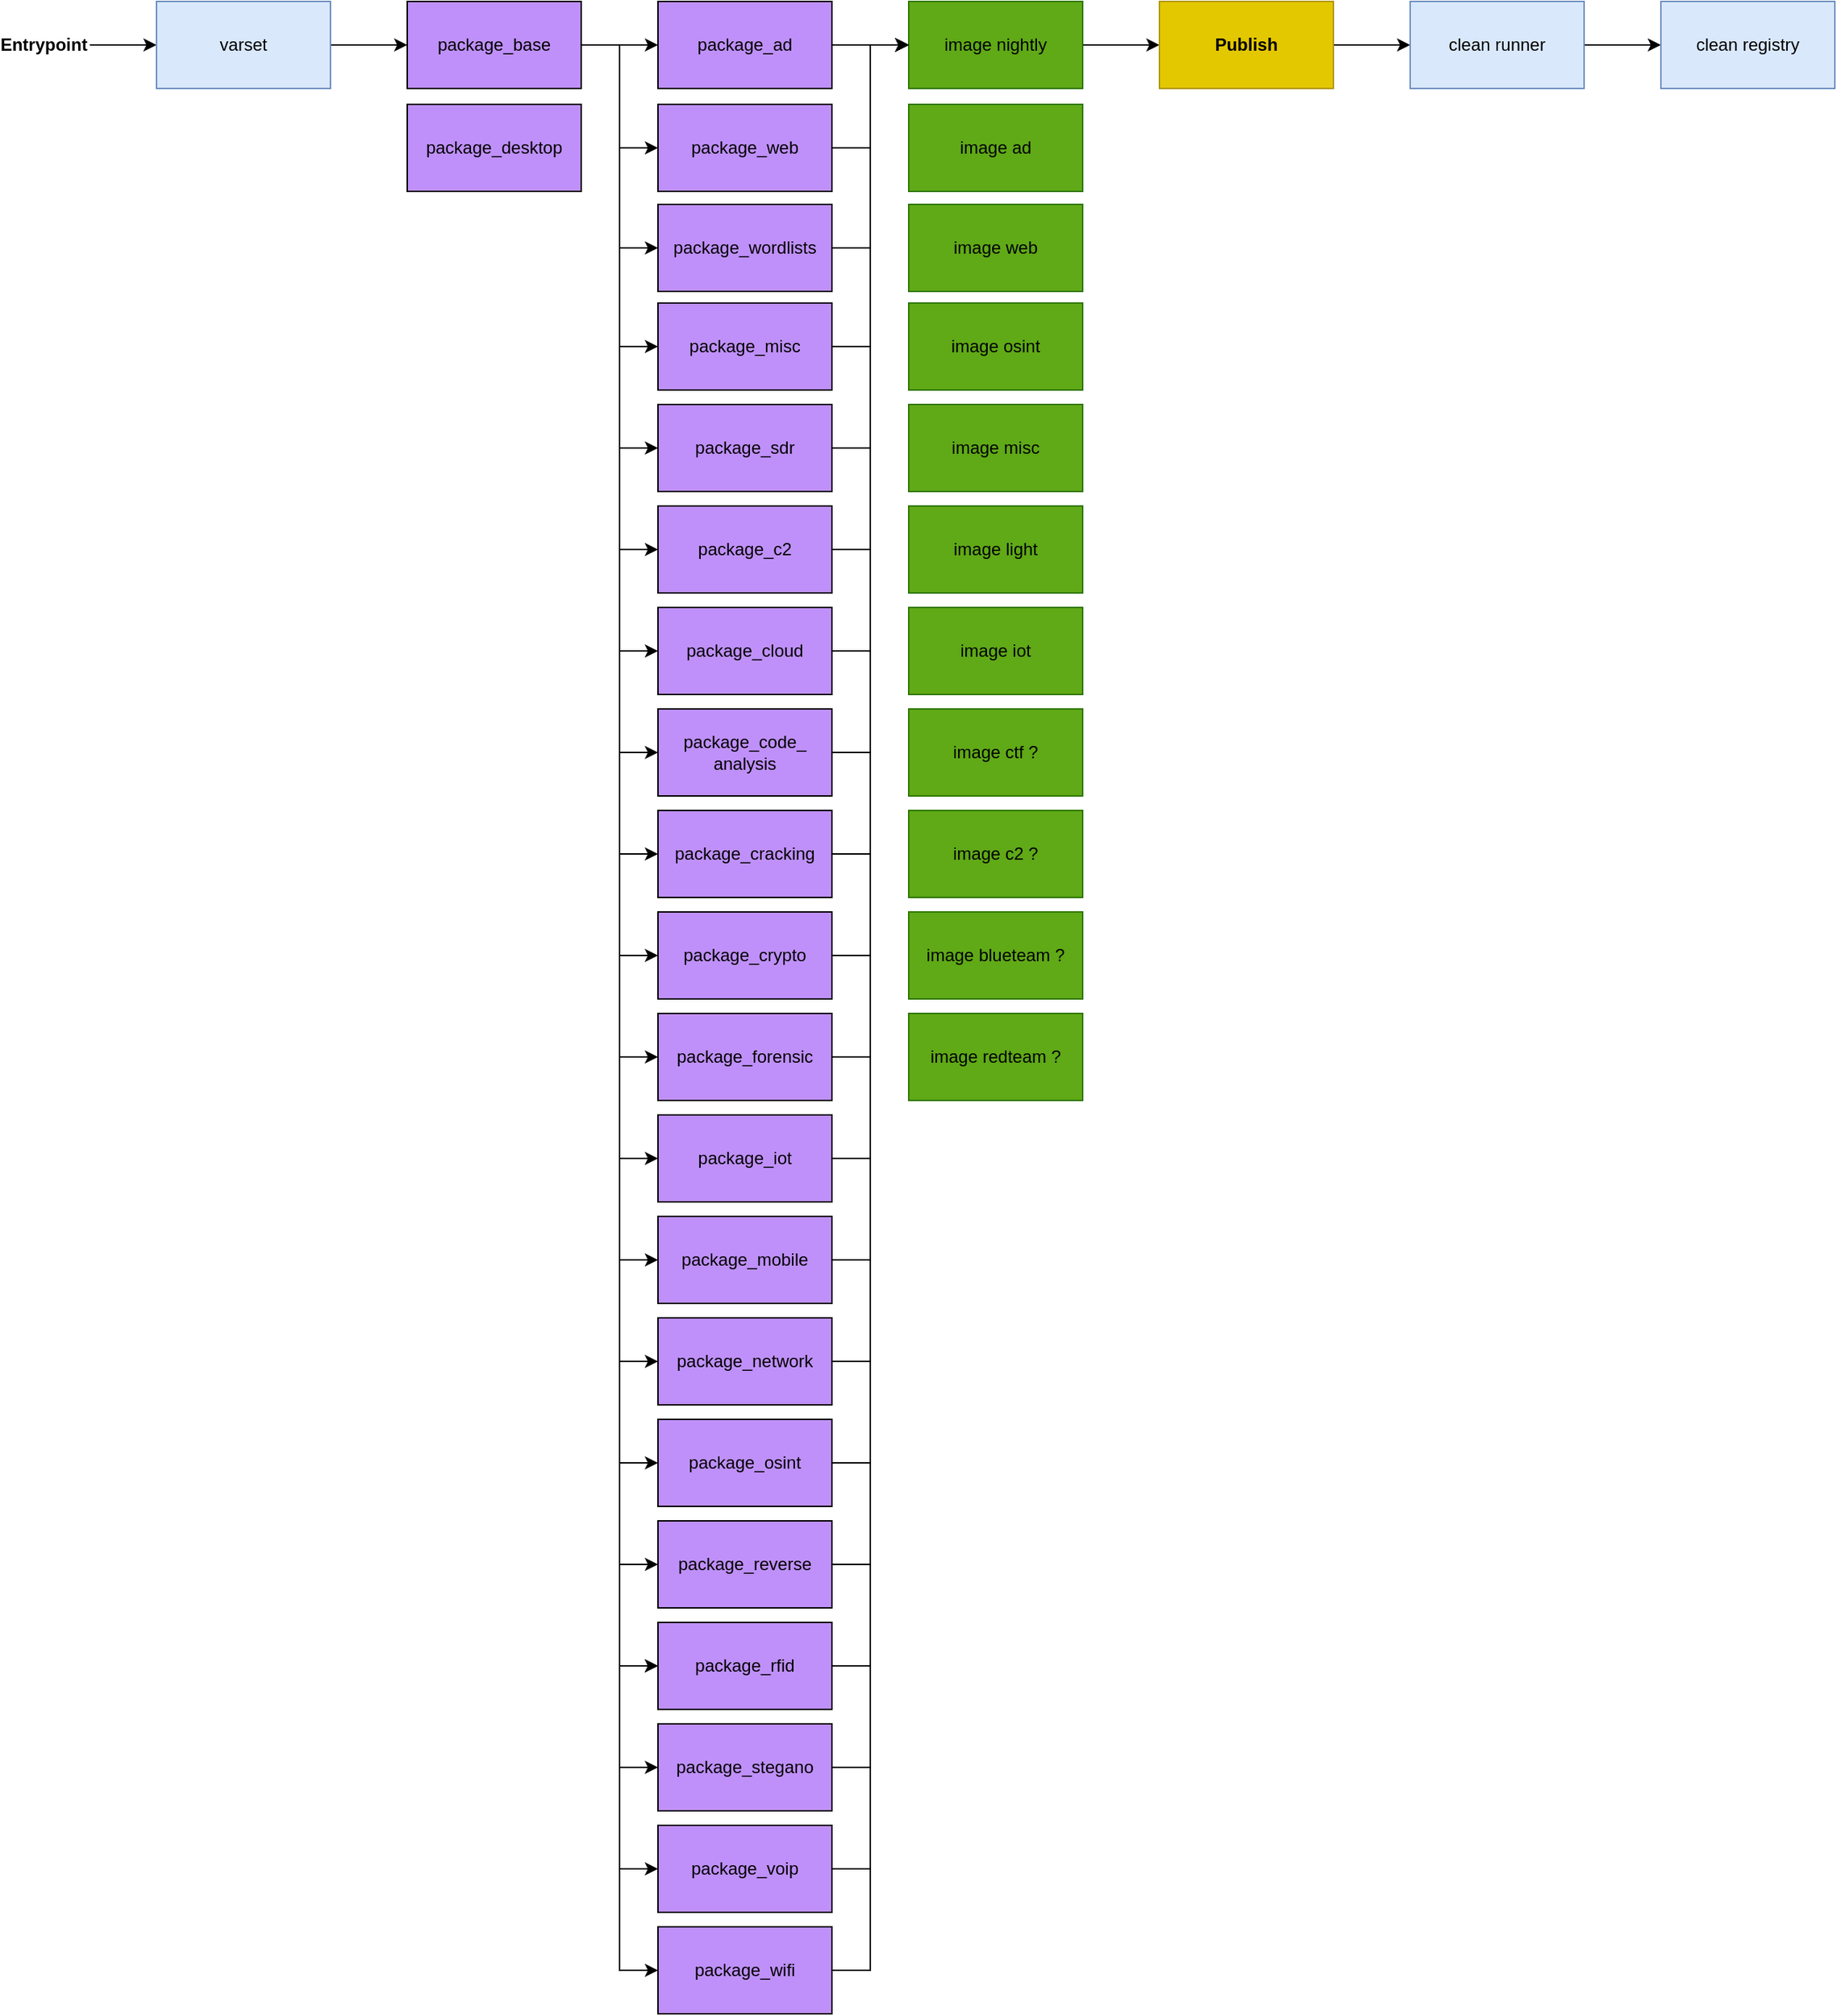 <mxfile version="21.6.8" type="device">
  <diagram name="Page-1" id="ozOx2F8v2EBx9xvmK3VO">
    <mxGraphModel dx="853" dy="584" grid="0" gridSize="10" guides="1" tooltips="1" connect="1" arrows="1" fold="1" page="1" pageScale="1" pageWidth="1500" pageHeight="2000" background="#ffffff" math="0" shadow="0">
      <root>
        <mxCell id="0" />
        <mxCell id="1" parent="0" />
        <mxCell id="JVs68L4AWtUdX1RaI6RC-70" style="edgeStyle=orthogonalEdgeStyle;rounded=0;orthogonalLoop=1;jettySize=auto;html=1;exitX=1;exitY=0.5;exitDx=0;exitDy=0;entryX=0;entryY=0.5;entryDx=0;entryDy=0;strokeColor=#000000;" edge="1" parent="1" source="JVs68L4AWtUdX1RaI6RC-1" target="JVs68L4AWtUdX1RaI6RC-3">
          <mxGeometry relative="1" as="geometry" />
        </mxCell>
        <mxCell id="JVs68L4AWtUdX1RaI6RC-1" value="&lt;font color=&quot;#000000&quot;&gt;&lt;b&gt;Entrypoint&lt;/b&gt;&amp;nbsp;&lt;/font&gt;" style="text;html=1;align=center;verticalAlign=middle;whiteSpace=wrap;rounded=0;" vertex="1" parent="1">
          <mxGeometry x="21" y="118" width="60" height="30" as="geometry" />
        </mxCell>
        <mxCell id="JVs68L4AWtUdX1RaI6RC-11" style="edgeStyle=orthogonalEdgeStyle;rounded=0;orthogonalLoop=1;jettySize=auto;html=1;exitX=1;exitY=0.5;exitDx=0;exitDy=0;strokeColor=#000000;" edge="1" parent="1" source="JVs68L4AWtUdX1RaI6RC-3" target="JVs68L4AWtUdX1RaI6RC-5">
          <mxGeometry relative="1" as="geometry" />
        </mxCell>
        <mxCell id="JVs68L4AWtUdX1RaI6RC-3" value="&lt;font color=&quot;#000000&quot;&gt;varset&lt;/font&gt;" style="rounded=0;whiteSpace=wrap;html=1;fillColor=#dae8fc;strokeColor=#6c8ebf;" vertex="1" parent="1">
          <mxGeometry x="127" y="103" width="120" height="60" as="geometry" />
        </mxCell>
        <mxCell id="JVs68L4AWtUdX1RaI6RC-14" style="edgeStyle=orthogonalEdgeStyle;rounded=0;orthogonalLoop=1;jettySize=auto;html=1;exitX=1;exitY=0.5;exitDx=0;exitDy=0;strokeColor=#000000;" edge="1" parent="1" source="JVs68L4AWtUdX1RaI6RC-5" target="JVs68L4AWtUdX1RaI6RC-6">
          <mxGeometry relative="1" as="geometry" />
        </mxCell>
        <mxCell id="JVs68L4AWtUdX1RaI6RC-15" style="edgeStyle=orthogonalEdgeStyle;rounded=0;orthogonalLoop=1;jettySize=auto;html=1;exitX=1;exitY=0.5;exitDx=0;exitDy=0;entryX=0;entryY=0.5;entryDx=0;entryDy=0;strokeColor=#000000;" edge="1" parent="1" source="JVs68L4AWtUdX1RaI6RC-5" target="JVs68L4AWtUdX1RaI6RC-7">
          <mxGeometry relative="1" as="geometry" />
        </mxCell>
        <mxCell id="JVs68L4AWtUdX1RaI6RC-16" style="edgeStyle=orthogonalEdgeStyle;rounded=0;orthogonalLoop=1;jettySize=auto;html=1;exitX=1;exitY=0.5;exitDx=0;exitDy=0;entryX=0;entryY=0.5;entryDx=0;entryDy=0;strokeColor=#000000;" edge="1" parent="1" source="JVs68L4AWtUdX1RaI6RC-5" target="JVs68L4AWtUdX1RaI6RC-9">
          <mxGeometry relative="1" as="geometry" />
        </mxCell>
        <mxCell id="JVs68L4AWtUdX1RaI6RC-17" style="edgeStyle=orthogonalEdgeStyle;rounded=0;orthogonalLoop=1;jettySize=auto;html=1;exitX=1;exitY=0.5;exitDx=0;exitDy=0;entryX=0;entryY=0.5;entryDx=0;entryDy=0;strokeColor=#000000;" edge="1" parent="1" source="JVs68L4AWtUdX1RaI6RC-5" target="JVs68L4AWtUdX1RaI6RC-8">
          <mxGeometry relative="1" as="geometry" />
        </mxCell>
        <mxCell id="JVs68L4AWtUdX1RaI6RC-18" style="edgeStyle=orthogonalEdgeStyle;rounded=0;orthogonalLoop=1;jettySize=auto;html=1;exitX=1;exitY=0.5;exitDx=0;exitDy=0;entryX=0;entryY=0.5;entryDx=0;entryDy=0;strokeColor=#000000;" edge="1" parent="1" source="JVs68L4AWtUdX1RaI6RC-5" target="JVs68L4AWtUdX1RaI6RC-10">
          <mxGeometry relative="1" as="geometry" />
        </mxCell>
        <mxCell id="JVs68L4AWtUdX1RaI6RC-45" style="edgeStyle=orthogonalEdgeStyle;rounded=0;orthogonalLoop=1;jettySize=auto;html=1;exitX=1;exitY=0.5;exitDx=0;exitDy=0;entryX=0;entryY=0.5;entryDx=0;entryDy=0;strokeColor=#000000;" edge="1" parent="1" source="JVs68L4AWtUdX1RaI6RC-5" target="JVs68L4AWtUdX1RaI6RC-34">
          <mxGeometry relative="1" as="geometry" />
        </mxCell>
        <mxCell id="JVs68L4AWtUdX1RaI6RC-46" style="edgeStyle=orthogonalEdgeStyle;rounded=0;orthogonalLoop=1;jettySize=auto;html=1;exitX=1;exitY=0.5;exitDx=0;exitDy=0;entryX=0;entryY=0.5;entryDx=0;entryDy=0;strokeColor=#000000;" edge="1" parent="1" source="JVs68L4AWtUdX1RaI6RC-5" target="JVs68L4AWtUdX1RaI6RC-36">
          <mxGeometry relative="1" as="geometry" />
        </mxCell>
        <mxCell id="JVs68L4AWtUdX1RaI6RC-47" style="edgeStyle=orthogonalEdgeStyle;rounded=0;orthogonalLoop=1;jettySize=auto;html=1;exitX=1;exitY=0.5;exitDx=0;exitDy=0;entryX=0;entryY=0.5;entryDx=0;entryDy=0;strokeColor=#000000;" edge="1" parent="1" source="JVs68L4AWtUdX1RaI6RC-5" target="JVs68L4AWtUdX1RaI6RC-37">
          <mxGeometry relative="1" as="geometry" />
        </mxCell>
        <mxCell id="JVs68L4AWtUdX1RaI6RC-48" style="edgeStyle=orthogonalEdgeStyle;rounded=0;orthogonalLoop=1;jettySize=auto;html=1;exitX=1;exitY=0.5;exitDx=0;exitDy=0;entryX=0;entryY=0.5;entryDx=0;entryDy=0;strokeColor=#000000;" edge="1" parent="1" source="JVs68L4AWtUdX1RaI6RC-5" target="JVs68L4AWtUdX1RaI6RC-38">
          <mxGeometry relative="1" as="geometry" />
        </mxCell>
        <mxCell id="JVs68L4AWtUdX1RaI6RC-49" style="edgeStyle=orthogonalEdgeStyle;rounded=0;orthogonalLoop=1;jettySize=auto;html=1;exitX=1;exitY=0.5;exitDx=0;exitDy=0;entryX=0;entryY=0.5;entryDx=0;entryDy=0;strokeColor=#000000;" edge="1" parent="1" source="JVs68L4AWtUdX1RaI6RC-5" target="JVs68L4AWtUdX1RaI6RC-39">
          <mxGeometry relative="1" as="geometry" />
        </mxCell>
        <mxCell id="JVs68L4AWtUdX1RaI6RC-51" style="edgeStyle=orthogonalEdgeStyle;rounded=0;orthogonalLoop=1;jettySize=auto;html=1;exitX=1;exitY=0.5;exitDx=0;exitDy=0;entryX=0;entryY=0.5;entryDx=0;entryDy=0;strokeColor=#000000;" edge="1" parent="1" source="JVs68L4AWtUdX1RaI6RC-5" target="JVs68L4AWtUdX1RaI6RC-41">
          <mxGeometry relative="1" as="geometry" />
        </mxCell>
        <mxCell id="JVs68L4AWtUdX1RaI6RC-52" style="edgeStyle=orthogonalEdgeStyle;rounded=0;orthogonalLoop=1;jettySize=auto;html=1;exitX=1;exitY=0.5;exitDx=0;exitDy=0;entryX=0;entryY=0.5;entryDx=0;entryDy=0;strokeColor=#000000;" edge="1" parent="1" source="JVs68L4AWtUdX1RaI6RC-5" target="JVs68L4AWtUdX1RaI6RC-42">
          <mxGeometry relative="1" as="geometry" />
        </mxCell>
        <mxCell id="JVs68L4AWtUdX1RaI6RC-53" style="edgeStyle=orthogonalEdgeStyle;rounded=0;orthogonalLoop=1;jettySize=auto;html=1;exitX=1;exitY=0.5;exitDx=0;exitDy=0;entryX=0;entryY=0.5;entryDx=0;entryDy=0;strokeColor=#000000;" edge="1" parent="1" source="JVs68L4AWtUdX1RaI6RC-5" target="JVs68L4AWtUdX1RaI6RC-43">
          <mxGeometry relative="1" as="geometry" />
        </mxCell>
        <mxCell id="JVs68L4AWtUdX1RaI6RC-54" style="edgeStyle=orthogonalEdgeStyle;rounded=0;orthogonalLoop=1;jettySize=auto;html=1;exitX=1;exitY=0.5;exitDx=0;exitDy=0;entryX=0;entryY=0.5;entryDx=0;entryDy=0;strokeColor=#000000;" edge="1" parent="1" source="JVs68L4AWtUdX1RaI6RC-5" target="JVs68L4AWtUdX1RaI6RC-44">
          <mxGeometry relative="1" as="geometry" />
        </mxCell>
        <mxCell id="JVs68L4AWtUdX1RaI6RC-62" style="edgeStyle=orthogonalEdgeStyle;rounded=0;orthogonalLoop=1;jettySize=auto;html=1;exitX=1;exitY=0.5;exitDx=0;exitDy=0;entryX=0;entryY=0.5;entryDx=0;entryDy=0;strokeColor=#000000;" edge="1" parent="1" source="JVs68L4AWtUdX1RaI6RC-5" target="JVs68L4AWtUdX1RaI6RC-55">
          <mxGeometry relative="1" as="geometry" />
        </mxCell>
        <mxCell id="JVs68L4AWtUdX1RaI6RC-63" style="edgeStyle=orthogonalEdgeStyle;rounded=0;orthogonalLoop=1;jettySize=auto;html=1;exitX=1;exitY=0.5;exitDx=0;exitDy=0;entryX=0;entryY=0.5;entryDx=0;entryDy=0;strokeColor=#000000;" edge="1" parent="1" source="JVs68L4AWtUdX1RaI6RC-5" target="JVs68L4AWtUdX1RaI6RC-56">
          <mxGeometry relative="1" as="geometry" />
        </mxCell>
        <mxCell id="JVs68L4AWtUdX1RaI6RC-64" style="edgeStyle=orthogonalEdgeStyle;rounded=0;orthogonalLoop=1;jettySize=auto;html=1;exitX=1;exitY=0.5;exitDx=0;exitDy=0;entryX=0;entryY=0.5;entryDx=0;entryDy=0;" edge="1" parent="1" source="JVs68L4AWtUdX1RaI6RC-5" target="JVs68L4AWtUdX1RaI6RC-57">
          <mxGeometry relative="1" as="geometry" />
        </mxCell>
        <mxCell id="JVs68L4AWtUdX1RaI6RC-65" style="edgeStyle=orthogonalEdgeStyle;rounded=0;orthogonalLoop=1;jettySize=auto;html=1;exitX=1;exitY=0.5;exitDx=0;exitDy=0;entryX=0;entryY=0.5;entryDx=0;entryDy=0;strokeColor=#000000;" edge="1" parent="1" source="JVs68L4AWtUdX1RaI6RC-5" target="JVs68L4AWtUdX1RaI6RC-57">
          <mxGeometry relative="1" as="geometry" />
        </mxCell>
        <mxCell id="JVs68L4AWtUdX1RaI6RC-66" style="edgeStyle=orthogonalEdgeStyle;rounded=0;orthogonalLoop=1;jettySize=auto;html=1;exitX=1;exitY=0.5;exitDx=0;exitDy=0;entryX=0;entryY=0.5;entryDx=0;entryDy=0;strokeColor=#000000;" edge="1" parent="1" source="JVs68L4AWtUdX1RaI6RC-5" target="JVs68L4AWtUdX1RaI6RC-58">
          <mxGeometry relative="1" as="geometry" />
        </mxCell>
        <mxCell id="JVs68L4AWtUdX1RaI6RC-67" style="edgeStyle=orthogonalEdgeStyle;rounded=0;orthogonalLoop=1;jettySize=auto;html=1;exitX=1;exitY=0.5;exitDx=0;exitDy=0;entryX=0;entryY=0.5;entryDx=0;entryDy=0;strokeColor=#000000;" edge="1" parent="1" source="JVs68L4AWtUdX1RaI6RC-5" target="JVs68L4AWtUdX1RaI6RC-60">
          <mxGeometry relative="1" as="geometry" />
        </mxCell>
        <mxCell id="JVs68L4AWtUdX1RaI6RC-68" style="edgeStyle=orthogonalEdgeStyle;rounded=0;orthogonalLoop=1;jettySize=auto;html=1;exitX=1;exitY=0.5;exitDx=0;exitDy=0;entryX=0;entryY=0.5;entryDx=0;entryDy=0;strokeColor=#000000;" edge="1" parent="1" source="JVs68L4AWtUdX1RaI6RC-5" target="JVs68L4AWtUdX1RaI6RC-59">
          <mxGeometry relative="1" as="geometry" />
        </mxCell>
        <mxCell id="JVs68L4AWtUdX1RaI6RC-5" value="&lt;font color=&quot;#000000&quot;&gt;package_base&lt;/font&gt;" style="rounded=0;whiteSpace=wrap;html=1;fillColor=#BF90F9;strokeColor=#000000;" vertex="1" parent="1">
          <mxGeometry x="300" y="103" width="120" height="60" as="geometry" />
        </mxCell>
        <mxCell id="JVs68L4AWtUdX1RaI6RC-27" style="edgeStyle=orthogonalEdgeStyle;rounded=0;orthogonalLoop=1;jettySize=auto;html=1;exitX=1;exitY=0.5;exitDx=0;exitDy=0;entryX=0;entryY=0.5;entryDx=0;entryDy=0;strokeColor=#000000;" edge="1" parent="1" source="JVs68L4AWtUdX1RaI6RC-6" target="JVs68L4AWtUdX1RaI6RC-19">
          <mxGeometry relative="1" as="geometry" />
        </mxCell>
        <mxCell id="JVs68L4AWtUdX1RaI6RC-6" value="&lt;font color=&quot;#000000&quot;&gt;package_ad&lt;/font&gt;" style="rounded=0;whiteSpace=wrap;html=1;fillColor=#BF90F9;strokeColor=#000000;" vertex="1" parent="1">
          <mxGeometry x="473" y="103" width="120" height="60" as="geometry" />
        </mxCell>
        <mxCell id="JVs68L4AWtUdX1RaI6RC-29" style="edgeStyle=orthogonalEdgeStyle;rounded=0;orthogonalLoop=1;jettySize=auto;html=1;exitX=1;exitY=0.5;exitDx=0;exitDy=0;entryX=0;entryY=0.5;entryDx=0;entryDy=0;strokeColor=#000000;" edge="1" parent="1" source="JVs68L4AWtUdX1RaI6RC-7" target="JVs68L4AWtUdX1RaI6RC-19">
          <mxGeometry relative="1" as="geometry" />
        </mxCell>
        <mxCell id="JVs68L4AWtUdX1RaI6RC-7" value="&lt;font color=&quot;#000000&quot;&gt;package_web&lt;br&gt;&lt;/font&gt;" style="rounded=0;whiteSpace=wrap;html=1;fillColor=#BF90F9;strokeColor=#000000;" vertex="1" parent="1">
          <mxGeometry x="473" y="174" width="120" height="60" as="geometry" />
        </mxCell>
        <mxCell id="JVs68L4AWtUdX1RaI6RC-32" style="edgeStyle=orthogonalEdgeStyle;rounded=0;orthogonalLoop=1;jettySize=auto;html=1;exitX=1;exitY=0.5;exitDx=0;exitDy=0;entryX=0;entryY=0.5;entryDx=0;entryDy=0;strokeColor=#000000;" edge="1" parent="1" source="JVs68L4AWtUdX1RaI6RC-8" target="JVs68L4AWtUdX1RaI6RC-19">
          <mxGeometry relative="1" as="geometry" />
        </mxCell>
        <mxCell id="JVs68L4AWtUdX1RaI6RC-8" value="&lt;font color=&quot;#000000&quot;&gt;package_misc&lt;br&gt;&lt;/font&gt;" style="rounded=0;whiteSpace=wrap;html=1;fillColor=#BF90F9;strokeColor=#000000;" vertex="1" parent="1">
          <mxGeometry x="473" y="311" width="120" height="60" as="geometry" />
        </mxCell>
        <mxCell id="JVs68L4AWtUdX1RaI6RC-31" style="edgeStyle=orthogonalEdgeStyle;rounded=0;orthogonalLoop=1;jettySize=auto;html=1;exitX=1;exitY=0.5;exitDx=0;exitDy=0;entryX=0;entryY=0.5;entryDx=0;entryDy=0;strokeColor=#000000;" edge="1" parent="1" source="JVs68L4AWtUdX1RaI6RC-9" target="JVs68L4AWtUdX1RaI6RC-19">
          <mxGeometry relative="1" as="geometry" />
        </mxCell>
        <mxCell id="JVs68L4AWtUdX1RaI6RC-9" value="&lt;font color=&quot;#000000&quot;&gt;package_wordlists&lt;br&gt;&lt;/font&gt;" style="rounded=0;whiteSpace=wrap;html=1;fillColor=#BF90F9;strokeColor=#000000;" vertex="1" parent="1">
          <mxGeometry x="473" y="243" width="120" height="60" as="geometry" />
        </mxCell>
        <mxCell id="JVs68L4AWtUdX1RaI6RC-33" style="edgeStyle=orthogonalEdgeStyle;rounded=0;orthogonalLoop=1;jettySize=auto;html=1;exitX=1;exitY=0.5;exitDx=0;exitDy=0;entryX=0;entryY=0.5;entryDx=0;entryDy=0;strokeColor=#000000;" edge="1" parent="1" source="JVs68L4AWtUdX1RaI6RC-10" target="JVs68L4AWtUdX1RaI6RC-19">
          <mxGeometry relative="1" as="geometry" />
        </mxCell>
        <mxCell id="JVs68L4AWtUdX1RaI6RC-10" value="&lt;font color=&quot;#000000&quot;&gt;package_sdr&lt;br&gt;&lt;/font&gt;" style="rounded=0;whiteSpace=wrap;html=1;fillColor=#BF90F9;strokeColor=#000000;" vertex="1" parent="1">
          <mxGeometry x="473" y="381" width="120" height="60" as="geometry" />
        </mxCell>
        <mxCell id="JVs68L4AWtUdX1RaI6RC-104" style="edgeStyle=orthogonalEdgeStyle;rounded=0;orthogonalLoop=1;jettySize=auto;html=1;exitX=1;exitY=0.5;exitDx=0;exitDy=0;entryX=0;entryY=0.5;entryDx=0;entryDy=0;strokeColor=#000000;" edge="1" parent="1" source="JVs68L4AWtUdX1RaI6RC-19" target="JVs68L4AWtUdX1RaI6RC-100">
          <mxGeometry relative="1" as="geometry" />
        </mxCell>
        <mxCell id="JVs68L4AWtUdX1RaI6RC-19" value="&lt;font color=&quot;#000000&quot;&gt;image nightly&lt;/font&gt;" style="rounded=0;whiteSpace=wrap;html=1;fillColor=#60a917;strokeColor=#2D7600;fontColor=#ffffff;" vertex="1" parent="1">
          <mxGeometry x="646" y="103" width="120" height="60" as="geometry" />
        </mxCell>
        <mxCell id="JVs68L4AWtUdX1RaI6RC-20" value="&lt;font color=&quot;#000000&quot;&gt;image ad&lt;/font&gt;" style="rounded=0;whiteSpace=wrap;html=1;fillColor=#60a917;strokeColor=#2D7600;fontColor=#ffffff;" vertex="1" parent="1">
          <mxGeometry x="646" y="174" width="120" height="60" as="geometry" />
        </mxCell>
        <mxCell id="JVs68L4AWtUdX1RaI6RC-21" value="&lt;font color=&quot;#000000&quot;&gt;image web&lt;/font&gt;" style="rounded=0;whiteSpace=wrap;html=1;fillColor=#60a917;strokeColor=#2D7600;fontColor=#ffffff;" vertex="1" parent="1">
          <mxGeometry x="646" y="243" width="120" height="60" as="geometry" />
        </mxCell>
        <mxCell id="JVs68L4AWtUdX1RaI6RC-22" value="&lt;font color=&quot;#000000&quot;&gt;image osint&lt;/font&gt;" style="rounded=0;whiteSpace=wrap;html=1;fillColor=#60a917;strokeColor=#2D7600;fontColor=#ffffff;" vertex="1" parent="1">
          <mxGeometry x="646" y="311" width="120" height="60" as="geometry" />
        </mxCell>
        <mxCell id="JVs68L4AWtUdX1RaI6RC-23" value="&lt;font color=&quot;#000000&quot;&gt;image misc&lt;/font&gt;" style="rounded=0;whiteSpace=wrap;html=1;fillColor=#60a917;strokeColor=#2D7600;fontColor=#ffffff;" vertex="1" parent="1">
          <mxGeometry x="646" y="381" width="120" height="60" as="geometry" />
        </mxCell>
        <mxCell id="JVs68L4AWtUdX1RaI6RC-24" value="&lt;font color=&quot;#000000&quot;&gt;image light&lt;/font&gt;" style="rounded=0;whiteSpace=wrap;html=1;fillColor=#60a917;strokeColor=#2D7600;fontColor=#ffffff;" vertex="1" parent="1">
          <mxGeometry x="646" y="451" width="120" height="60" as="geometry" />
        </mxCell>
        <mxCell id="JVs68L4AWtUdX1RaI6RC-25" value="&lt;font color=&quot;#000000&quot;&gt;image iot&lt;/font&gt;" style="rounded=0;whiteSpace=wrap;html=1;fillColor=#60a917;strokeColor=#2D7600;fontColor=#ffffff;" vertex="1" parent="1">
          <mxGeometry x="646" y="521" width="120" height="60" as="geometry" />
        </mxCell>
        <mxCell id="JVs68L4AWtUdX1RaI6RC-74" style="edgeStyle=orthogonalEdgeStyle;rounded=0;orthogonalLoop=1;jettySize=auto;html=1;exitX=1;exitY=0.5;exitDx=0;exitDy=0;entryX=0;entryY=0.5;entryDx=0;entryDy=0;strokeColor=#000000;" edge="1" parent="1" source="JVs68L4AWtUdX1RaI6RC-34" target="JVs68L4AWtUdX1RaI6RC-19">
          <mxGeometry relative="1" as="geometry" />
        </mxCell>
        <mxCell id="JVs68L4AWtUdX1RaI6RC-34" value="&lt;font color=&quot;#000000&quot;&gt;package_c2&lt;br&gt;&lt;/font&gt;" style="rounded=0;whiteSpace=wrap;html=1;fillColor=#BF90F9;strokeColor=#000000;" vertex="1" parent="1">
          <mxGeometry x="473" y="451" width="120" height="60" as="geometry" />
        </mxCell>
        <mxCell id="JVs68L4AWtUdX1RaI6RC-75" style="edgeStyle=orthogonalEdgeStyle;rounded=0;orthogonalLoop=1;jettySize=auto;html=1;exitX=1;exitY=0.5;exitDx=0;exitDy=0;entryX=0;entryY=0.5;entryDx=0;entryDy=0;strokeColor=#000000;" edge="1" parent="1" source="JVs68L4AWtUdX1RaI6RC-36" target="JVs68L4AWtUdX1RaI6RC-19">
          <mxGeometry relative="1" as="geometry" />
        </mxCell>
        <mxCell id="JVs68L4AWtUdX1RaI6RC-36" value="&lt;font color=&quot;#000000&quot;&gt;package_cloud&lt;br&gt;&lt;/font&gt;" style="rounded=0;whiteSpace=wrap;html=1;fillColor=#BF90F9;strokeColor=#000000;" vertex="1" parent="1">
          <mxGeometry x="473" y="521" width="120" height="60" as="geometry" />
        </mxCell>
        <mxCell id="JVs68L4AWtUdX1RaI6RC-77" style="edgeStyle=orthogonalEdgeStyle;rounded=0;orthogonalLoop=1;jettySize=auto;html=1;exitX=1;exitY=0.5;exitDx=0;exitDy=0;entryX=0;entryY=0.5;entryDx=0;entryDy=0;strokeColor=#000000;" edge="1" parent="1" source="JVs68L4AWtUdX1RaI6RC-37" target="JVs68L4AWtUdX1RaI6RC-19">
          <mxGeometry relative="1" as="geometry" />
        </mxCell>
        <mxCell id="JVs68L4AWtUdX1RaI6RC-37" value="&lt;font color=&quot;#000000&quot;&gt;package_code_&lt;br&gt;analysis&lt;br&gt;&lt;/font&gt;" style="rounded=0;whiteSpace=wrap;html=1;fillColor=#BF90F9;strokeColor=#000000;" vertex="1" parent="1">
          <mxGeometry x="473" y="591" width="120" height="60" as="geometry" />
        </mxCell>
        <mxCell id="JVs68L4AWtUdX1RaI6RC-79" style="edgeStyle=orthogonalEdgeStyle;rounded=0;orthogonalLoop=1;jettySize=auto;html=1;exitX=1;exitY=0.5;exitDx=0;exitDy=0;entryX=0;entryY=0.5;entryDx=0;entryDy=0;strokeColor=#000000;" edge="1" parent="1" source="JVs68L4AWtUdX1RaI6RC-38" target="JVs68L4AWtUdX1RaI6RC-19">
          <mxGeometry relative="1" as="geometry" />
        </mxCell>
        <mxCell id="JVs68L4AWtUdX1RaI6RC-38" value="&lt;font color=&quot;#000000&quot;&gt;package_cracking&lt;br&gt;&lt;/font&gt;" style="rounded=0;whiteSpace=wrap;html=1;fillColor=#BF90F9;strokeColor=#000000;" vertex="1" parent="1">
          <mxGeometry x="473" y="661" width="120" height="60" as="geometry" />
        </mxCell>
        <mxCell id="JVs68L4AWtUdX1RaI6RC-81" style="edgeStyle=orthogonalEdgeStyle;rounded=0;orthogonalLoop=1;jettySize=auto;html=1;exitX=1;exitY=0.5;exitDx=0;exitDy=0;entryX=0;entryY=0.5;entryDx=0;entryDy=0;strokeColor=#000000;" edge="1" parent="1" source="JVs68L4AWtUdX1RaI6RC-39" target="JVs68L4AWtUdX1RaI6RC-19">
          <mxGeometry relative="1" as="geometry" />
        </mxCell>
        <mxCell id="JVs68L4AWtUdX1RaI6RC-39" value="&lt;font color=&quot;#000000&quot;&gt;package_crypto&lt;br&gt;&lt;/font&gt;" style="rounded=0;whiteSpace=wrap;html=1;fillColor=#BF90F9;strokeColor=#000000;" vertex="1" parent="1">
          <mxGeometry x="473" y="731" width="120" height="60" as="geometry" />
        </mxCell>
        <mxCell id="JVs68L4AWtUdX1RaI6RC-40" value="&lt;font color=&quot;#000000&quot;&gt;package_desktop&lt;br&gt;&lt;/font&gt;" style="rounded=0;whiteSpace=wrap;html=1;fillColor=#BF90F9;strokeColor=#000000;" vertex="1" parent="1">
          <mxGeometry x="300" y="174" width="120" height="60" as="geometry" />
        </mxCell>
        <mxCell id="JVs68L4AWtUdX1RaI6RC-83" style="edgeStyle=orthogonalEdgeStyle;rounded=0;orthogonalLoop=1;jettySize=auto;html=1;exitX=1;exitY=0.5;exitDx=0;exitDy=0;entryX=0;entryY=0.5;entryDx=0;entryDy=0;strokeColor=#000000;" edge="1" parent="1" source="JVs68L4AWtUdX1RaI6RC-41" target="JVs68L4AWtUdX1RaI6RC-19">
          <mxGeometry relative="1" as="geometry" />
        </mxCell>
        <mxCell id="JVs68L4AWtUdX1RaI6RC-41" value="&lt;font color=&quot;#000000&quot;&gt;package_forensic&lt;br&gt;&lt;/font&gt;" style="rounded=0;whiteSpace=wrap;html=1;fillColor=#BF90F9;strokeColor=#000000;" vertex="1" parent="1">
          <mxGeometry x="473" y="801" width="120" height="60" as="geometry" />
        </mxCell>
        <mxCell id="JVs68L4AWtUdX1RaI6RC-84" style="edgeStyle=orthogonalEdgeStyle;rounded=0;orthogonalLoop=1;jettySize=auto;html=1;exitX=1;exitY=0.5;exitDx=0;exitDy=0;entryX=0;entryY=0.5;entryDx=0;entryDy=0;strokeColor=#000000;" edge="1" parent="1" source="JVs68L4AWtUdX1RaI6RC-42" target="JVs68L4AWtUdX1RaI6RC-19">
          <mxGeometry relative="1" as="geometry" />
        </mxCell>
        <mxCell id="JVs68L4AWtUdX1RaI6RC-42" value="&lt;font color=&quot;#000000&quot;&gt;package_iot&lt;br&gt;&lt;/font&gt;" style="rounded=0;whiteSpace=wrap;html=1;fillColor=#BF90F9;strokeColor=#000000;" vertex="1" parent="1">
          <mxGeometry x="473" y="871" width="120" height="60" as="geometry" />
        </mxCell>
        <mxCell id="JVs68L4AWtUdX1RaI6RC-85" style="edgeStyle=orthogonalEdgeStyle;rounded=0;orthogonalLoop=1;jettySize=auto;html=1;exitX=1;exitY=0.5;exitDx=0;exitDy=0;entryX=0;entryY=0.5;entryDx=0;entryDy=0;strokeColor=#000000;" edge="1" parent="1" source="JVs68L4AWtUdX1RaI6RC-43" target="JVs68L4AWtUdX1RaI6RC-19">
          <mxGeometry relative="1" as="geometry" />
        </mxCell>
        <mxCell id="JVs68L4AWtUdX1RaI6RC-43" value="&lt;font color=&quot;#000000&quot;&gt;package_mobile&lt;br&gt;&lt;/font&gt;" style="rounded=0;whiteSpace=wrap;html=1;fillColor=#BF90F9;strokeColor=#000000;" vertex="1" parent="1">
          <mxGeometry x="473" y="941" width="120" height="60" as="geometry" />
        </mxCell>
        <mxCell id="JVs68L4AWtUdX1RaI6RC-86" style="edgeStyle=orthogonalEdgeStyle;rounded=0;orthogonalLoop=1;jettySize=auto;html=1;exitX=1;exitY=0.5;exitDx=0;exitDy=0;entryX=0;entryY=0.5;entryDx=0;entryDy=0;strokeColor=#000000;" edge="1" parent="1" source="JVs68L4AWtUdX1RaI6RC-44" target="JVs68L4AWtUdX1RaI6RC-19">
          <mxGeometry relative="1" as="geometry" />
        </mxCell>
        <mxCell id="JVs68L4AWtUdX1RaI6RC-44" value="&lt;font color=&quot;#000000&quot;&gt;package_network&lt;br&gt;&lt;/font&gt;" style="rounded=0;whiteSpace=wrap;html=1;fillColor=#BF90F9;strokeColor=#000000;" vertex="1" parent="1">
          <mxGeometry x="473" y="1011" width="120" height="60" as="geometry" />
        </mxCell>
        <mxCell id="JVs68L4AWtUdX1RaI6RC-87" style="edgeStyle=orthogonalEdgeStyle;rounded=0;orthogonalLoop=1;jettySize=auto;html=1;exitX=1;exitY=0.5;exitDx=0;exitDy=0;entryX=0;entryY=0.5;entryDx=0;entryDy=0;strokeColor=#000000;" edge="1" parent="1" source="JVs68L4AWtUdX1RaI6RC-55" target="JVs68L4AWtUdX1RaI6RC-19">
          <mxGeometry relative="1" as="geometry" />
        </mxCell>
        <mxCell id="JVs68L4AWtUdX1RaI6RC-55" value="&lt;font color=&quot;#000000&quot;&gt;package_osint&lt;br&gt;&lt;/font&gt;" style="rounded=0;whiteSpace=wrap;html=1;fillColor=#BF90F9;strokeColor=#000000;" vertex="1" parent="1">
          <mxGeometry x="473" y="1081" width="120" height="60" as="geometry" />
        </mxCell>
        <mxCell id="JVs68L4AWtUdX1RaI6RC-88" style="edgeStyle=orthogonalEdgeStyle;rounded=0;orthogonalLoop=1;jettySize=auto;html=1;exitX=1;exitY=0.5;exitDx=0;exitDy=0;entryX=0;entryY=0.5;entryDx=0;entryDy=0;strokeColor=#000000;" edge="1" parent="1" source="JVs68L4AWtUdX1RaI6RC-56" target="JVs68L4AWtUdX1RaI6RC-19">
          <mxGeometry relative="1" as="geometry" />
        </mxCell>
        <mxCell id="JVs68L4AWtUdX1RaI6RC-56" value="&lt;font color=&quot;#000000&quot;&gt;package_reverse&lt;br&gt;&lt;/font&gt;" style="rounded=0;whiteSpace=wrap;html=1;fillColor=#BF90F9;strokeColor=#000000;" vertex="1" parent="1">
          <mxGeometry x="473" y="1151" width="120" height="60" as="geometry" />
        </mxCell>
        <mxCell id="JVs68L4AWtUdX1RaI6RC-89" style="edgeStyle=orthogonalEdgeStyle;rounded=0;orthogonalLoop=1;jettySize=auto;html=1;exitX=1;exitY=0.5;exitDx=0;exitDy=0;entryX=0;entryY=0.5;entryDx=0;entryDy=0;" edge="1" parent="1" source="JVs68L4AWtUdX1RaI6RC-57" target="JVs68L4AWtUdX1RaI6RC-19">
          <mxGeometry relative="1" as="geometry" />
        </mxCell>
        <mxCell id="JVs68L4AWtUdX1RaI6RC-90" style="edgeStyle=orthogonalEdgeStyle;rounded=0;orthogonalLoop=1;jettySize=auto;html=1;exitX=1;exitY=0.5;exitDx=0;exitDy=0;entryX=0;entryY=0.5;entryDx=0;entryDy=0;strokeColor=#000000;" edge="1" parent="1" source="JVs68L4AWtUdX1RaI6RC-57" target="JVs68L4AWtUdX1RaI6RC-19">
          <mxGeometry relative="1" as="geometry" />
        </mxCell>
        <mxCell id="JVs68L4AWtUdX1RaI6RC-57" value="&lt;font color=&quot;#000000&quot;&gt;package_rfid&lt;br&gt;&lt;/font&gt;" style="rounded=0;whiteSpace=wrap;html=1;fillColor=#BF90F9;strokeColor=#000000;" vertex="1" parent="1">
          <mxGeometry x="473" y="1221" width="120" height="60" as="geometry" />
        </mxCell>
        <mxCell id="JVs68L4AWtUdX1RaI6RC-92" style="edgeStyle=orthogonalEdgeStyle;rounded=0;orthogonalLoop=1;jettySize=auto;html=1;exitX=1;exitY=0.5;exitDx=0;exitDy=0;entryX=0;entryY=0.5;entryDx=0;entryDy=0;strokeColor=#000000;" edge="1" parent="1" source="JVs68L4AWtUdX1RaI6RC-58" target="JVs68L4AWtUdX1RaI6RC-19">
          <mxGeometry relative="1" as="geometry" />
        </mxCell>
        <mxCell id="JVs68L4AWtUdX1RaI6RC-58" value="&lt;font color=&quot;#000000&quot;&gt;package_stegano&lt;br&gt;&lt;/font&gt;" style="rounded=0;whiteSpace=wrap;html=1;fillColor=#BF90F9;strokeColor=#000000;" vertex="1" parent="1">
          <mxGeometry x="473" y="1291" width="120" height="60" as="geometry" />
        </mxCell>
        <mxCell id="JVs68L4AWtUdX1RaI6RC-93" style="edgeStyle=orthogonalEdgeStyle;rounded=0;orthogonalLoop=1;jettySize=auto;html=1;exitX=1;exitY=0.5;exitDx=0;exitDy=0;entryX=0;entryY=0.5;entryDx=0;entryDy=0;strokeColor=#000000;" edge="1" parent="1" source="JVs68L4AWtUdX1RaI6RC-59" target="JVs68L4AWtUdX1RaI6RC-19">
          <mxGeometry relative="1" as="geometry" />
        </mxCell>
        <mxCell id="JVs68L4AWtUdX1RaI6RC-59" value="&lt;font color=&quot;#000000&quot;&gt;package_voip&lt;br&gt;&lt;/font&gt;" style="rounded=0;whiteSpace=wrap;html=1;fillColor=#BF90F9;strokeColor=#000000;" vertex="1" parent="1">
          <mxGeometry x="473" y="1361" width="120" height="60" as="geometry" />
        </mxCell>
        <mxCell id="JVs68L4AWtUdX1RaI6RC-94" style="edgeStyle=orthogonalEdgeStyle;rounded=0;orthogonalLoop=1;jettySize=auto;html=1;exitX=1;exitY=0.5;exitDx=0;exitDy=0;entryX=0;entryY=0.5;entryDx=0;entryDy=0;strokeColor=#000000;" edge="1" parent="1" source="JVs68L4AWtUdX1RaI6RC-60" target="JVs68L4AWtUdX1RaI6RC-19">
          <mxGeometry relative="1" as="geometry" />
        </mxCell>
        <mxCell id="JVs68L4AWtUdX1RaI6RC-60" value="&lt;font color=&quot;#000000&quot;&gt;package_wifi&lt;br&gt;&lt;/font&gt;" style="rounded=0;whiteSpace=wrap;html=1;fillColor=#BF90F9;strokeColor=#000000;" vertex="1" parent="1">
          <mxGeometry x="473" y="1431" width="120" height="60" as="geometry" />
        </mxCell>
        <mxCell id="JVs68L4AWtUdX1RaI6RC-71" value="&lt;font color=&quot;#000000&quot;&gt;image ctf ?&lt;/font&gt;" style="rounded=0;whiteSpace=wrap;html=1;fillColor=#60a917;strokeColor=#2D7600;fontColor=#ffffff;" vertex="1" parent="1">
          <mxGeometry x="646" y="591" width="120" height="60" as="geometry" />
        </mxCell>
        <mxCell id="JVs68L4AWtUdX1RaI6RC-72" value="&lt;font color=&quot;#000000&quot;&gt;image c2 ?&lt;/font&gt;" style="rounded=0;whiteSpace=wrap;html=1;fillColor=#60a917;strokeColor=#2D7600;fontColor=#ffffff;" vertex="1" parent="1">
          <mxGeometry x="646" y="661" width="120" height="60" as="geometry" />
        </mxCell>
        <mxCell id="JVs68L4AWtUdX1RaI6RC-98" value="&lt;font color=&quot;#000000&quot;&gt;image blueteam ?&lt;/font&gt;" style="rounded=0;whiteSpace=wrap;html=1;fillColor=#60a917;strokeColor=#2D7600;fontColor=#ffffff;" vertex="1" parent="1">
          <mxGeometry x="646" y="731" width="120" height="60" as="geometry" />
        </mxCell>
        <mxCell id="JVs68L4AWtUdX1RaI6RC-99" value="&lt;font color=&quot;#000000&quot;&gt;image redteam ?&lt;/font&gt;" style="rounded=0;whiteSpace=wrap;html=1;fillColor=#60a917;strokeColor=#2D7600;fontColor=#ffffff;" vertex="1" parent="1">
          <mxGeometry x="646" y="801" width="120" height="60" as="geometry" />
        </mxCell>
        <mxCell id="JVs68L4AWtUdX1RaI6RC-105" style="edgeStyle=orthogonalEdgeStyle;rounded=0;orthogonalLoop=1;jettySize=auto;html=1;exitX=1;exitY=0.5;exitDx=0;exitDy=0;entryX=0;entryY=0.5;entryDx=0;entryDy=0;strokeColor=#000000;" edge="1" parent="1" source="JVs68L4AWtUdX1RaI6RC-100" target="JVs68L4AWtUdX1RaI6RC-101">
          <mxGeometry relative="1" as="geometry" />
        </mxCell>
        <mxCell id="JVs68L4AWtUdX1RaI6RC-100" value="&lt;b&gt;Publish&lt;/b&gt;" style="rounded=0;whiteSpace=wrap;html=1;fillColor=#e3c800;fontColor=#000000;strokeColor=#B09500;" vertex="1" parent="1">
          <mxGeometry x="819" y="103" width="120" height="60" as="geometry" />
        </mxCell>
        <mxCell id="JVs68L4AWtUdX1RaI6RC-103" style="edgeStyle=orthogonalEdgeStyle;rounded=0;orthogonalLoop=1;jettySize=auto;html=1;exitX=1;exitY=0.5;exitDx=0;exitDy=0;entryX=0;entryY=0.5;entryDx=0;entryDy=0;strokeColor=#000000;" edge="1" parent="1" source="JVs68L4AWtUdX1RaI6RC-101" target="JVs68L4AWtUdX1RaI6RC-102">
          <mxGeometry relative="1" as="geometry" />
        </mxCell>
        <mxCell id="JVs68L4AWtUdX1RaI6RC-101" value="&lt;font color=&quot;#000000&quot;&gt;clean runner&lt;/font&gt;" style="rounded=0;whiteSpace=wrap;html=1;fillColor=#dae8fc;strokeColor=#6c8ebf;" vertex="1" parent="1">
          <mxGeometry x="992" y="103" width="120" height="60" as="geometry" />
        </mxCell>
        <mxCell id="JVs68L4AWtUdX1RaI6RC-102" value="&lt;font color=&quot;#000000&quot;&gt;clean registry&lt;/font&gt;" style="rounded=0;whiteSpace=wrap;html=1;fillColor=#dae8fc;strokeColor=#6c8ebf;" vertex="1" parent="1">
          <mxGeometry x="1165" y="103" width="120" height="60" as="geometry" />
        </mxCell>
      </root>
    </mxGraphModel>
  </diagram>
</mxfile>
